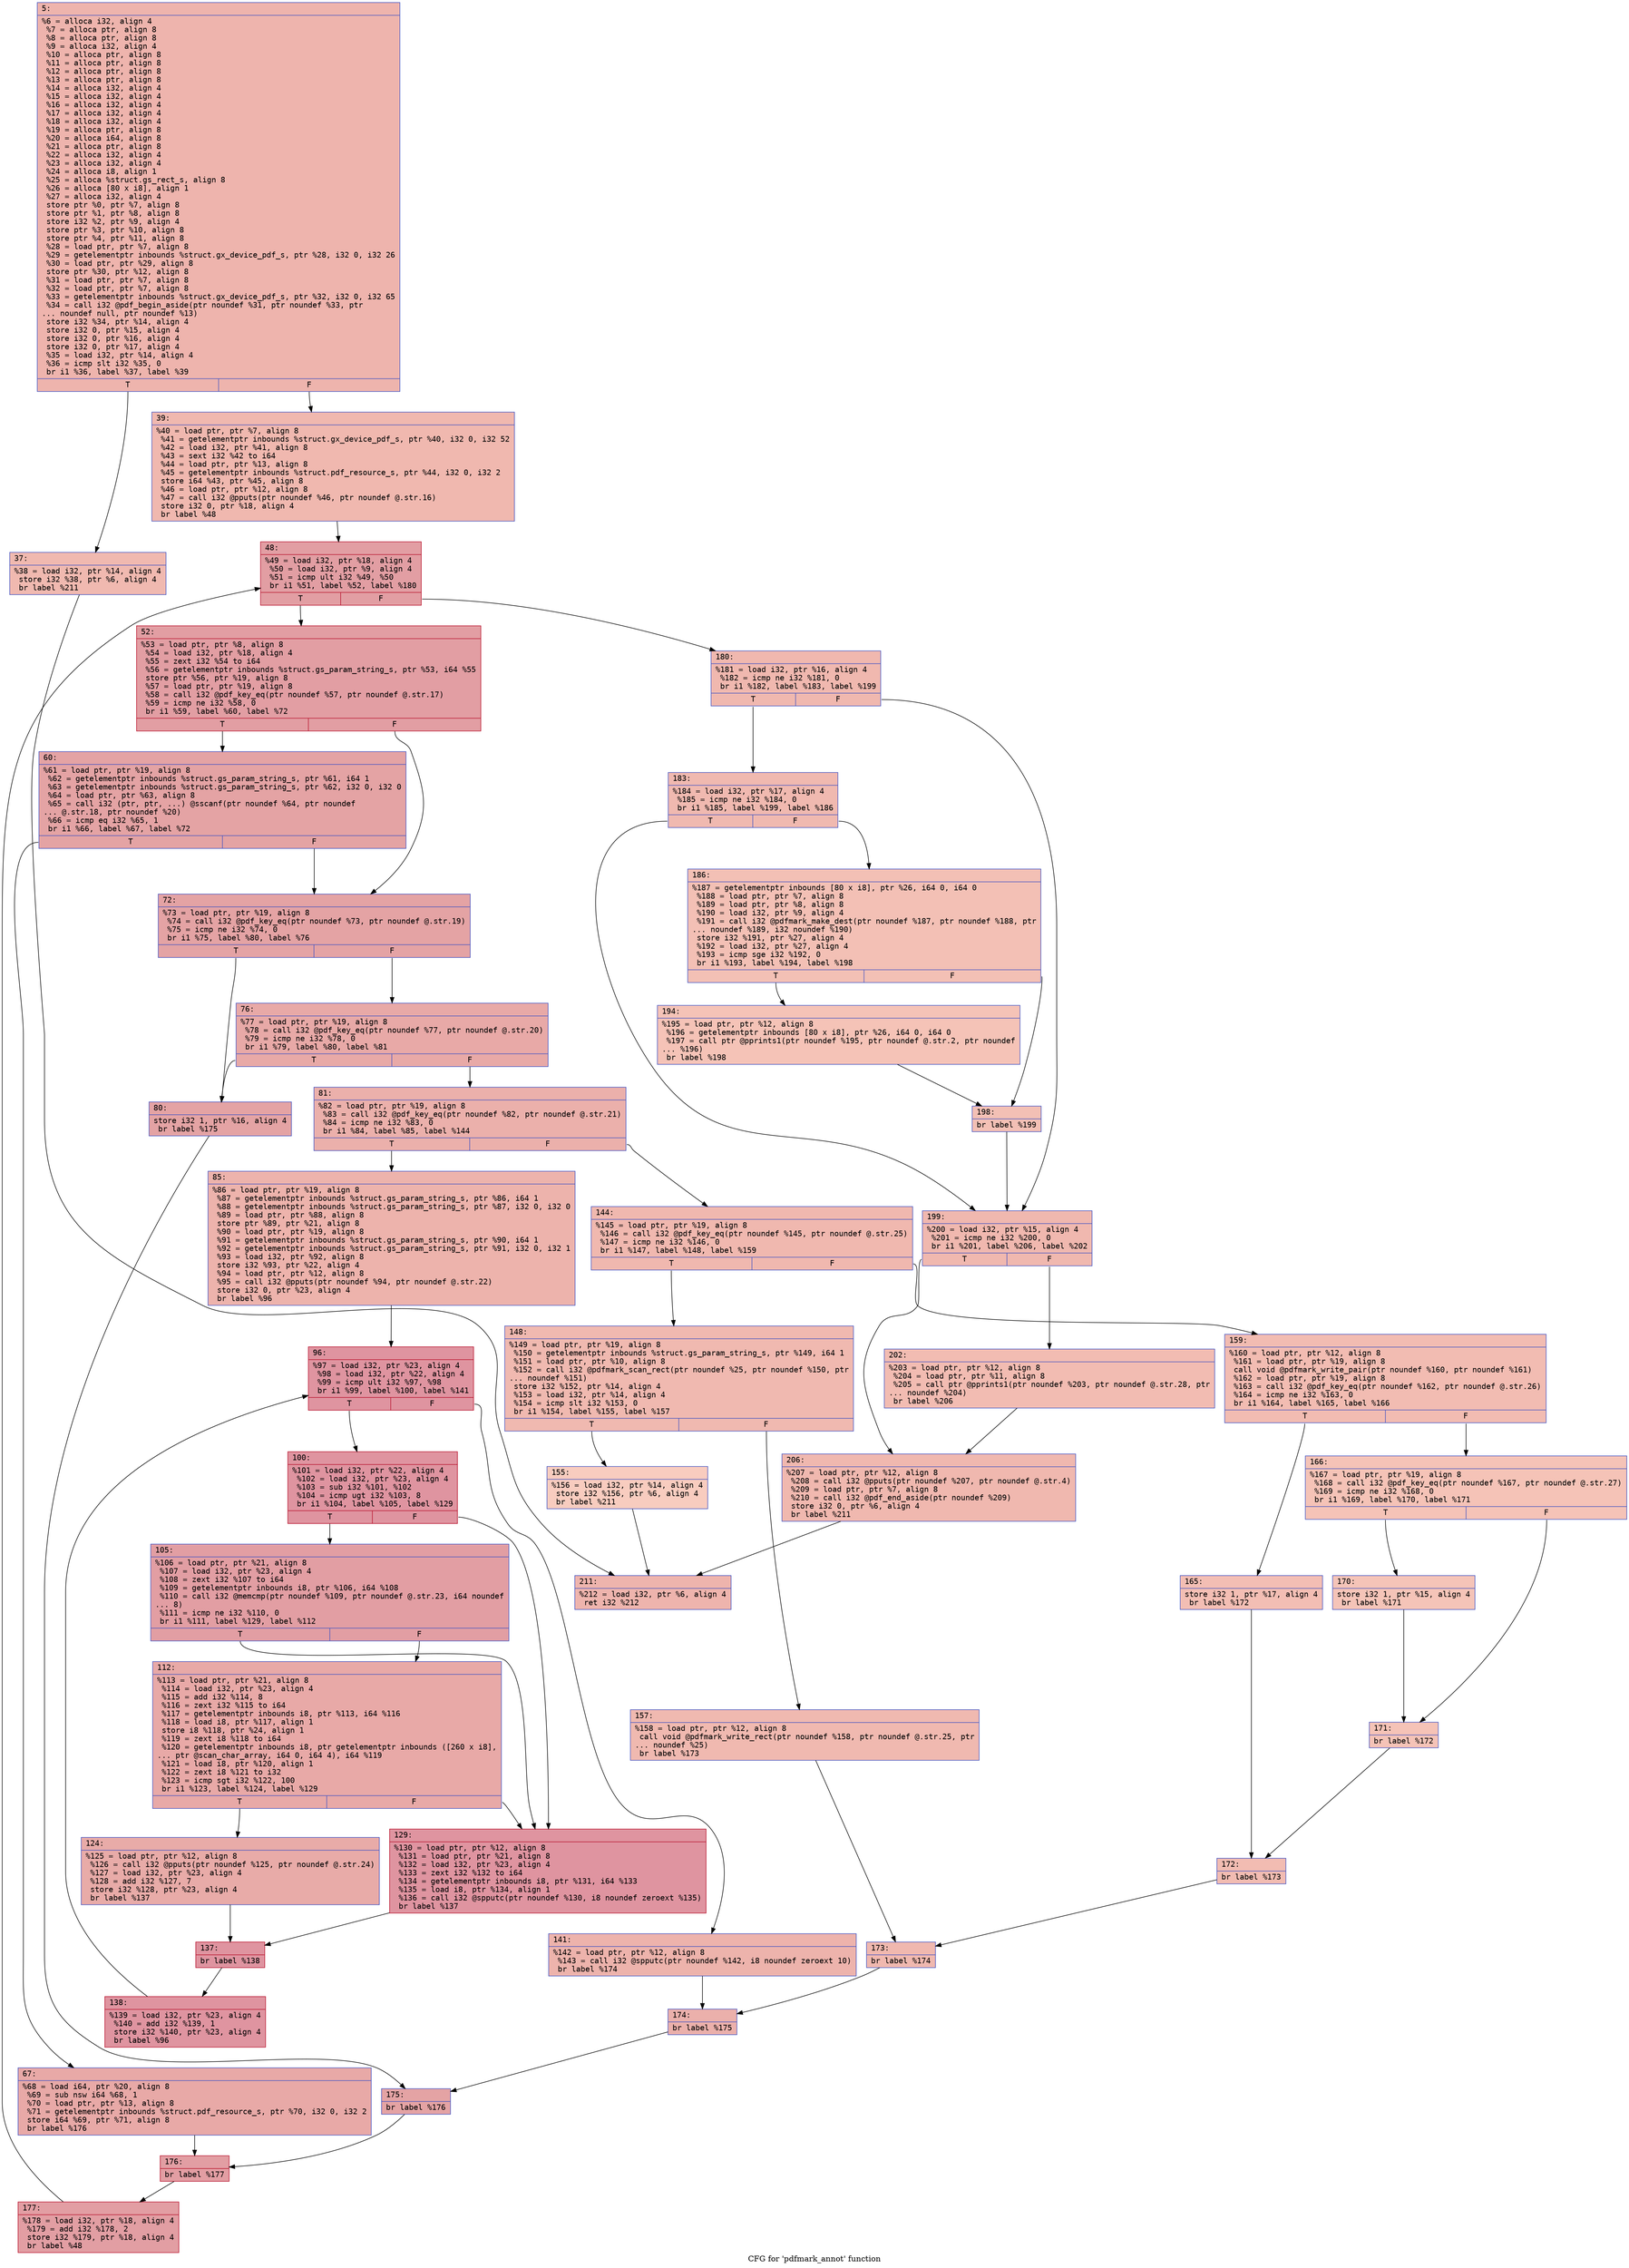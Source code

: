 digraph "CFG for 'pdfmark_annot' function" {
	label="CFG for 'pdfmark_annot' function";

	Node0x600000ff54f0 [shape=record,color="#3d50c3ff", style=filled, fillcolor="#d8564670" fontname="Courier",label="{5:\l|  %6 = alloca i32, align 4\l  %7 = alloca ptr, align 8\l  %8 = alloca ptr, align 8\l  %9 = alloca i32, align 4\l  %10 = alloca ptr, align 8\l  %11 = alloca ptr, align 8\l  %12 = alloca ptr, align 8\l  %13 = alloca ptr, align 8\l  %14 = alloca i32, align 4\l  %15 = alloca i32, align 4\l  %16 = alloca i32, align 4\l  %17 = alloca i32, align 4\l  %18 = alloca i32, align 4\l  %19 = alloca ptr, align 8\l  %20 = alloca i64, align 8\l  %21 = alloca ptr, align 8\l  %22 = alloca i32, align 4\l  %23 = alloca i32, align 4\l  %24 = alloca i8, align 1\l  %25 = alloca %struct.gs_rect_s, align 8\l  %26 = alloca [80 x i8], align 1\l  %27 = alloca i32, align 4\l  store ptr %0, ptr %7, align 8\l  store ptr %1, ptr %8, align 8\l  store i32 %2, ptr %9, align 4\l  store ptr %3, ptr %10, align 8\l  store ptr %4, ptr %11, align 8\l  %28 = load ptr, ptr %7, align 8\l  %29 = getelementptr inbounds %struct.gx_device_pdf_s, ptr %28, i32 0, i32 26\l  %30 = load ptr, ptr %29, align 8\l  store ptr %30, ptr %12, align 8\l  %31 = load ptr, ptr %7, align 8\l  %32 = load ptr, ptr %7, align 8\l  %33 = getelementptr inbounds %struct.gx_device_pdf_s, ptr %32, i32 0, i32 65\l  %34 = call i32 @pdf_begin_aside(ptr noundef %31, ptr noundef %33, ptr\l... noundef null, ptr noundef %13)\l  store i32 %34, ptr %14, align 4\l  store i32 0, ptr %15, align 4\l  store i32 0, ptr %16, align 4\l  store i32 0, ptr %17, align 4\l  %35 = load i32, ptr %14, align 4\l  %36 = icmp slt i32 %35, 0\l  br i1 %36, label %37, label %39\l|{<s0>T|<s1>F}}"];
	Node0x600000ff54f0:s0 -> Node0x600000ff5540[tooltip="5 -> 37\nProbability 37.50%" ];
	Node0x600000ff54f0:s1 -> Node0x600000ff5590[tooltip="5 -> 39\nProbability 62.50%" ];
	Node0x600000ff5540 [shape=record,color="#3d50c3ff", style=filled, fillcolor="#de614d70" fontname="Courier",label="{37:\l|  %38 = load i32, ptr %14, align 4\l  store i32 %38, ptr %6, align 4\l  br label %211\l}"];
	Node0x600000ff5540 -> Node0x600000ff62b0[tooltip="37 -> 211\nProbability 100.00%" ];
	Node0x600000ff5590 [shape=record,color="#3d50c3ff", style=filled, fillcolor="#dc5d4a70" fontname="Courier",label="{39:\l|  %40 = load ptr, ptr %7, align 8\l  %41 = getelementptr inbounds %struct.gx_device_pdf_s, ptr %40, i32 0, i32 52\l  %42 = load i32, ptr %41, align 8\l  %43 = sext i32 %42 to i64\l  %44 = load ptr, ptr %13, align 8\l  %45 = getelementptr inbounds %struct.pdf_resource_s, ptr %44, i32 0, i32 2\l  store i64 %43, ptr %45, align 8\l  %46 = load ptr, ptr %12, align 8\l  %47 = call i32 @pputs(ptr noundef %46, ptr noundef @.str.16)\l  store i32 0, ptr %18, align 4\l  br label %48\l}"];
	Node0x600000ff5590 -> Node0x600000ff55e0[tooltip="39 -> 48\nProbability 100.00%" ];
	Node0x600000ff55e0 [shape=record,color="#b70d28ff", style=filled, fillcolor="#be242e70" fontname="Courier",label="{48:\l|  %49 = load i32, ptr %18, align 4\l  %50 = load i32, ptr %9, align 4\l  %51 = icmp ult i32 %49, %50\l  br i1 %51, label %52, label %180\l|{<s0>T|<s1>F}}"];
	Node0x600000ff55e0:s0 -> Node0x600000ff5630[tooltip="48 -> 52\nProbability 96.88%" ];
	Node0x600000ff55e0:s1 -> Node0x600000ff6030[tooltip="48 -> 180\nProbability 3.12%" ];
	Node0x600000ff5630 [shape=record,color="#b70d28ff", style=filled, fillcolor="#be242e70" fontname="Courier",label="{52:\l|  %53 = load ptr, ptr %8, align 8\l  %54 = load i32, ptr %18, align 4\l  %55 = zext i32 %54 to i64\l  %56 = getelementptr inbounds %struct.gs_param_string_s, ptr %53, i64 %55\l  store ptr %56, ptr %19, align 8\l  %57 = load ptr, ptr %19, align 8\l  %58 = call i32 @pdf_key_eq(ptr noundef %57, ptr noundef @.str.17)\l  %59 = icmp ne i32 %58, 0\l  br i1 %59, label %60, label %72\l|{<s0>T|<s1>F}}"];
	Node0x600000ff5630:s0 -> Node0x600000ff5680[tooltip="52 -> 60\nProbability 62.50%" ];
	Node0x600000ff5630:s1 -> Node0x600000ff5720[tooltip="52 -> 72\nProbability 37.50%" ];
	Node0x600000ff5680 [shape=record,color="#3d50c3ff", style=filled, fillcolor="#c32e3170" fontname="Courier",label="{60:\l|  %61 = load ptr, ptr %19, align 8\l  %62 = getelementptr inbounds %struct.gs_param_string_s, ptr %61, i64 1\l  %63 = getelementptr inbounds %struct.gs_param_string_s, ptr %62, i32 0, i32 0\l  %64 = load ptr, ptr %63, align 8\l  %65 = call i32 (ptr, ptr, ...) @sscanf(ptr noundef %64, ptr noundef\l... @.str.18, ptr noundef %20)\l  %66 = icmp eq i32 %65, 1\l  br i1 %66, label %67, label %72\l|{<s0>T|<s1>F}}"];
	Node0x600000ff5680:s0 -> Node0x600000ff56d0[tooltip="60 -> 67\nProbability 50.00%" ];
	Node0x600000ff5680:s1 -> Node0x600000ff5720[tooltip="60 -> 72\nProbability 50.00%" ];
	Node0x600000ff56d0 [shape=record,color="#3d50c3ff", style=filled, fillcolor="#ca3b3770" fontname="Courier",label="{67:\l|  %68 = load i64, ptr %20, align 8\l  %69 = sub nsw i64 %68, 1\l  %70 = load ptr, ptr %13, align 8\l  %71 = getelementptr inbounds %struct.pdf_resource_s, ptr %70, i32 0, i32 2\l  store i64 %69, ptr %71, align 8\l  br label %176\l}"];
	Node0x600000ff56d0 -> Node0x600000ff5f90[tooltip="67 -> 176\nProbability 100.00%" ];
	Node0x600000ff5720 [shape=record,color="#3d50c3ff", style=filled, fillcolor="#c32e3170" fontname="Courier",label="{72:\l|  %73 = load ptr, ptr %19, align 8\l  %74 = call i32 @pdf_key_eq(ptr noundef %73, ptr noundef @.str.19)\l  %75 = icmp ne i32 %74, 0\l  br i1 %75, label %80, label %76\l|{<s0>T|<s1>F}}"];
	Node0x600000ff5720:s0 -> Node0x600000ff57c0[tooltip="72 -> 80\nProbability 62.50%" ];
	Node0x600000ff5720:s1 -> Node0x600000ff5770[tooltip="72 -> 76\nProbability 37.50%" ];
	Node0x600000ff5770 [shape=record,color="#3d50c3ff", style=filled, fillcolor="#ca3b3770" fontname="Courier",label="{76:\l|  %77 = load ptr, ptr %19, align 8\l  %78 = call i32 @pdf_key_eq(ptr noundef %77, ptr noundef @.str.20)\l  %79 = icmp ne i32 %78, 0\l  br i1 %79, label %80, label %81\l|{<s0>T|<s1>F}}"];
	Node0x600000ff5770:s0 -> Node0x600000ff57c0[tooltip="76 -> 80\nProbability 62.50%" ];
	Node0x600000ff5770:s1 -> Node0x600000ff5810[tooltip="76 -> 81\nProbability 37.50%" ];
	Node0x600000ff57c0 [shape=record,color="#3d50c3ff", style=filled, fillcolor="#c32e3170" fontname="Courier",label="{80:\l|  store i32 1, ptr %16, align 4\l  br label %175\l}"];
	Node0x600000ff57c0 -> Node0x600000ff5f40[tooltip="80 -> 175\nProbability 100.00%" ];
	Node0x600000ff5810 [shape=record,color="#3d50c3ff", style=filled, fillcolor="#d24b4070" fontname="Courier",label="{81:\l|  %82 = load ptr, ptr %19, align 8\l  %83 = call i32 @pdf_key_eq(ptr noundef %82, ptr noundef @.str.21)\l  %84 = icmp ne i32 %83, 0\l  br i1 %84, label %85, label %144\l|{<s0>T|<s1>F}}"];
	Node0x600000ff5810:s0 -> Node0x600000ff5860[tooltip="81 -> 85\nProbability 62.50%" ];
	Node0x600000ff5810:s1 -> Node0x600000ff5b80[tooltip="81 -> 144\nProbability 37.50%" ];
	Node0x600000ff5860 [shape=record,color="#3d50c3ff", style=filled, fillcolor="#d6524470" fontname="Courier",label="{85:\l|  %86 = load ptr, ptr %19, align 8\l  %87 = getelementptr inbounds %struct.gs_param_string_s, ptr %86, i64 1\l  %88 = getelementptr inbounds %struct.gs_param_string_s, ptr %87, i32 0, i32 0\l  %89 = load ptr, ptr %88, align 8\l  store ptr %89, ptr %21, align 8\l  %90 = load ptr, ptr %19, align 8\l  %91 = getelementptr inbounds %struct.gs_param_string_s, ptr %90, i64 1\l  %92 = getelementptr inbounds %struct.gs_param_string_s, ptr %91, i32 0, i32 1\l  %93 = load i32, ptr %92, align 8\l  store i32 %93, ptr %22, align 4\l  %94 = load ptr, ptr %12, align 8\l  %95 = call i32 @pputs(ptr noundef %94, ptr noundef @.str.22)\l  store i32 0, ptr %23, align 4\l  br label %96\l}"];
	Node0x600000ff5860 -> Node0x600000ff58b0[tooltip="85 -> 96\nProbability 100.00%" ];
	Node0x600000ff58b0 [shape=record,color="#b70d28ff", style=filled, fillcolor="#b70d2870" fontname="Courier",label="{96:\l|  %97 = load i32, ptr %23, align 4\l  %98 = load i32, ptr %22, align 4\l  %99 = icmp ult i32 %97, %98\l  br i1 %99, label %100, label %141\l|{<s0>T|<s1>F}}"];
	Node0x600000ff58b0:s0 -> Node0x600000ff5900[tooltip="96 -> 100\nProbability 96.88%" ];
	Node0x600000ff58b0:s1 -> Node0x600000ff5b30[tooltip="96 -> 141\nProbability 3.12%" ];
	Node0x600000ff5900 [shape=record,color="#b70d28ff", style=filled, fillcolor="#b70d2870" fontname="Courier",label="{100:\l|  %101 = load i32, ptr %22, align 4\l  %102 = load i32, ptr %23, align 4\l  %103 = sub i32 %101, %102\l  %104 = icmp ugt i32 %103, 8\l  br i1 %104, label %105, label %129\l|{<s0>T|<s1>F}}"];
	Node0x600000ff5900:s0 -> Node0x600000ff5950[tooltip="100 -> 105\nProbability 50.00%" ];
	Node0x600000ff5900:s1 -> Node0x600000ff5a40[tooltip="100 -> 129\nProbability 50.00%" ];
	Node0x600000ff5950 [shape=record,color="#3d50c3ff", style=filled, fillcolor="#be242e70" fontname="Courier",label="{105:\l|  %106 = load ptr, ptr %21, align 8\l  %107 = load i32, ptr %23, align 4\l  %108 = zext i32 %107 to i64\l  %109 = getelementptr inbounds i8, ptr %106, i64 %108\l  %110 = call i32 @memcmp(ptr noundef %109, ptr noundef @.str.23, i64 noundef\l... 8)\l  %111 = icmp ne i32 %110, 0\l  br i1 %111, label %129, label %112\l|{<s0>T|<s1>F}}"];
	Node0x600000ff5950:s0 -> Node0x600000ff5a40[tooltip="105 -> 129\nProbability 62.50%" ];
	Node0x600000ff5950:s1 -> Node0x600000ff59a0[tooltip="105 -> 112\nProbability 37.50%" ];
	Node0x600000ff59a0 [shape=record,color="#3d50c3ff", style=filled, fillcolor="#ca3b3770" fontname="Courier",label="{112:\l|  %113 = load ptr, ptr %21, align 8\l  %114 = load i32, ptr %23, align 4\l  %115 = add i32 %114, 8\l  %116 = zext i32 %115 to i64\l  %117 = getelementptr inbounds i8, ptr %113, i64 %116\l  %118 = load i8, ptr %117, align 1\l  store i8 %118, ptr %24, align 1\l  %119 = zext i8 %118 to i64\l  %120 = getelementptr inbounds i8, ptr getelementptr inbounds ([260 x i8],\l... ptr @scan_char_array, i64 0, i64 4), i64 %119\l  %121 = load i8, ptr %120, align 1\l  %122 = zext i8 %121 to i32\l  %123 = icmp sgt i32 %122, 100\l  br i1 %123, label %124, label %129\l|{<s0>T|<s1>F}}"];
	Node0x600000ff59a0:s0 -> Node0x600000ff59f0[tooltip="112 -> 124\nProbability 50.00%" ];
	Node0x600000ff59a0:s1 -> Node0x600000ff5a40[tooltip="112 -> 129\nProbability 50.00%" ];
	Node0x600000ff59f0 [shape=record,color="#3d50c3ff", style=filled, fillcolor="#cc403a70" fontname="Courier",label="{124:\l|  %125 = load ptr, ptr %12, align 8\l  %126 = call i32 @pputs(ptr noundef %125, ptr noundef @.str.24)\l  %127 = load i32, ptr %23, align 4\l  %128 = add i32 %127, 7\l  store i32 %128, ptr %23, align 4\l  br label %137\l}"];
	Node0x600000ff59f0 -> Node0x600000ff5a90[tooltip="124 -> 137\nProbability 100.00%" ];
	Node0x600000ff5a40 [shape=record,color="#b70d28ff", style=filled, fillcolor="#b70d2870" fontname="Courier",label="{129:\l|  %130 = load ptr, ptr %12, align 8\l  %131 = load ptr, ptr %21, align 8\l  %132 = load i32, ptr %23, align 4\l  %133 = zext i32 %132 to i64\l  %134 = getelementptr inbounds i8, ptr %131, i64 %133\l  %135 = load i8, ptr %134, align 1\l  %136 = call i32 @spputc(ptr noundef %130, i8 noundef zeroext %135)\l  br label %137\l}"];
	Node0x600000ff5a40 -> Node0x600000ff5a90[tooltip="129 -> 137\nProbability 100.00%" ];
	Node0x600000ff5a90 [shape=record,color="#b70d28ff", style=filled, fillcolor="#b70d2870" fontname="Courier",label="{137:\l|  br label %138\l}"];
	Node0x600000ff5a90 -> Node0x600000ff5ae0[tooltip="137 -> 138\nProbability 100.00%" ];
	Node0x600000ff5ae0 [shape=record,color="#b70d28ff", style=filled, fillcolor="#b70d2870" fontname="Courier",label="{138:\l|  %139 = load i32, ptr %23, align 4\l  %140 = add i32 %139, 1\l  store i32 %140, ptr %23, align 4\l  br label %96\l}"];
	Node0x600000ff5ae0 -> Node0x600000ff58b0[tooltip="138 -> 96\nProbability 100.00%" ];
	Node0x600000ff5b30 [shape=record,color="#3d50c3ff", style=filled, fillcolor="#d6524470" fontname="Courier",label="{141:\l|  %142 = load ptr, ptr %12, align 8\l  %143 = call i32 @spputc(ptr noundef %142, i8 noundef zeroext 10)\l  br label %174\l}"];
	Node0x600000ff5b30 -> Node0x600000ff5ef0[tooltip="141 -> 174\nProbability 100.00%" ];
	Node0x600000ff5b80 [shape=record,color="#3d50c3ff", style=filled, fillcolor="#dc5d4a70" fontname="Courier",label="{144:\l|  %145 = load ptr, ptr %19, align 8\l  %146 = call i32 @pdf_key_eq(ptr noundef %145, ptr noundef @.str.25)\l  %147 = icmp ne i32 %146, 0\l  br i1 %147, label %148, label %159\l|{<s0>T|<s1>F}}"];
	Node0x600000ff5b80:s0 -> Node0x600000ff5bd0[tooltip="144 -> 148\nProbability 62.50%" ];
	Node0x600000ff5b80:s1 -> Node0x600000ff5cc0[tooltip="144 -> 159\nProbability 37.50%" ];
	Node0x600000ff5bd0 [shape=record,color="#3d50c3ff", style=filled, fillcolor="#de614d70" fontname="Courier",label="{148:\l|  %149 = load ptr, ptr %19, align 8\l  %150 = getelementptr inbounds %struct.gs_param_string_s, ptr %149, i64 1\l  %151 = load ptr, ptr %10, align 8\l  %152 = call i32 @pdfmark_scan_rect(ptr noundef %25, ptr noundef %150, ptr\l... noundef %151)\l  store i32 %152, ptr %14, align 4\l  %153 = load i32, ptr %14, align 4\l  %154 = icmp slt i32 %153, 0\l  br i1 %154, label %155, label %157\l|{<s0>T|<s1>F}}"];
	Node0x600000ff5bd0:s0 -> Node0x600000ff5c20[tooltip="148 -> 155\nProbability 3.12%" ];
	Node0x600000ff5bd0:s1 -> Node0x600000ff5c70[tooltip="148 -> 157\nProbability 96.88%" ];
	Node0x600000ff5c20 [shape=record,color="#3d50c3ff", style=filled, fillcolor="#f08b6e70" fontname="Courier",label="{155:\l|  %156 = load i32, ptr %14, align 4\l  store i32 %156, ptr %6, align 4\l  br label %211\l}"];
	Node0x600000ff5c20 -> Node0x600000ff62b0[tooltip="155 -> 211\nProbability 100.00%" ];
	Node0x600000ff5c70 [shape=record,color="#3d50c3ff", style=filled, fillcolor="#de614d70" fontname="Courier",label="{157:\l|  %158 = load ptr, ptr %12, align 8\l  call void @pdfmark_write_rect(ptr noundef %158, ptr noundef @.str.25, ptr\l... noundef %25)\l  br label %173\l}"];
	Node0x600000ff5c70 -> Node0x600000ff5ea0[tooltip="157 -> 173\nProbability 100.00%" ];
	Node0x600000ff5cc0 [shape=record,color="#3d50c3ff", style=filled, fillcolor="#e1675170" fontname="Courier",label="{159:\l|  %160 = load ptr, ptr %12, align 8\l  %161 = load ptr, ptr %19, align 8\l  call void @pdfmark_write_pair(ptr noundef %160, ptr noundef %161)\l  %162 = load ptr, ptr %19, align 8\l  %163 = call i32 @pdf_key_eq(ptr noundef %162, ptr noundef @.str.26)\l  %164 = icmp ne i32 %163, 0\l  br i1 %164, label %165, label %166\l|{<s0>T|<s1>F}}"];
	Node0x600000ff5cc0:s0 -> Node0x600000ff5d10[tooltip="159 -> 165\nProbability 62.50%" ];
	Node0x600000ff5cc0:s1 -> Node0x600000ff5d60[tooltip="159 -> 166\nProbability 37.50%" ];
	Node0x600000ff5d10 [shape=record,color="#3d50c3ff", style=filled, fillcolor="#e36c5570" fontname="Courier",label="{165:\l|  store i32 1, ptr %17, align 4\l  br label %172\l}"];
	Node0x600000ff5d10 -> Node0x600000ff5e50[tooltip="165 -> 172\nProbability 100.00%" ];
	Node0x600000ff5d60 [shape=record,color="#3d50c3ff", style=filled, fillcolor="#e8765c70" fontname="Courier",label="{166:\l|  %167 = load ptr, ptr %19, align 8\l  %168 = call i32 @pdf_key_eq(ptr noundef %167, ptr noundef @.str.27)\l  %169 = icmp ne i32 %168, 0\l  br i1 %169, label %170, label %171\l|{<s0>T|<s1>F}}"];
	Node0x600000ff5d60:s0 -> Node0x600000ff5db0[tooltip="166 -> 170\nProbability 62.50%" ];
	Node0x600000ff5d60:s1 -> Node0x600000ff5e00[tooltip="166 -> 171\nProbability 37.50%" ];
	Node0x600000ff5db0 [shape=record,color="#3d50c3ff", style=filled, fillcolor="#e97a5f70" fontname="Courier",label="{170:\l|  store i32 1, ptr %15, align 4\l  br label %171\l}"];
	Node0x600000ff5db0 -> Node0x600000ff5e00[tooltip="170 -> 171\nProbability 100.00%" ];
	Node0x600000ff5e00 [shape=record,color="#3d50c3ff", style=filled, fillcolor="#e8765c70" fontname="Courier",label="{171:\l|  br label %172\l}"];
	Node0x600000ff5e00 -> Node0x600000ff5e50[tooltip="171 -> 172\nProbability 100.00%" ];
	Node0x600000ff5e50 [shape=record,color="#3d50c3ff", style=filled, fillcolor="#e1675170" fontname="Courier",label="{172:\l|  br label %173\l}"];
	Node0x600000ff5e50 -> Node0x600000ff5ea0[tooltip="172 -> 173\nProbability 100.00%" ];
	Node0x600000ff5ea0 [shape=record,color="#3d50c3ff", style=filled, fillcolor="#dc5d4a70" fontname="Courier",label="{173:\l|  br label %174\l}"];
	Node0x600000ff5ea0 -> Node0x600000ff5ef0[tooltip="173 -> 174\nProbability 100.00%" ];
	Node0x600000ff5ef0 [shape=record,color="#3d50c3ff", style=filled, fillcolor="#d24b4070" fontname="Courier",label="{174:\l|  br label %175\l}"];
	Node0x600000ff5ef0 -> Node0x600000ff5f40[tooltip="174 -> 175\nProbability 100.00%" ];
	Node0x600000ff5f40 [shape=record,color="#3d50c3ff", style=filled, fillcolor="#c32e3170" fontname="Courier",label="{175:\l|  br label %176\l}"];
	Node0x600000ff5f40 -> Node0x600000ff5f90[tooltip="175 -> 176\nProbability 100.00%" ];
	Node0x600000ff5f90 [shape=record,color="#b70d28ff", style=filled, fillcolor="#be242e70" fontname="Courier",label="{176:\l|  br label %177\l}"];
	Node0x600000ff5f90 -> Node0x600000ff5fe0[tooltip="176 -> 177\nProbability 100.00%" ];
	Node0x600000ff5fe0 [shape=record,color="#b70d28ff", style=filled, fillcolor="#be242e70" fontname="Courier",label="{177:\l|  %178 = load i32, ptr %18, align 4\l  %179 = add i32 %178, 2\l  store i32 %179, ptr %18, align 4\l  br label %48\l}"];
	Node0x600000ff5fe0 -> Node0x600000ff55e0[tooltip="177 -> 48\nProbability 100.00%" ];
	Node0x600000ff6030 [shape=record,color="#3d50c3ff", style=filled, fillcolor="#dc5d4a70" fontname="Courier",label="{180:\l|  %181 = load i32, ptr %16, align 4\l  %182 = icmp ne i32 %181, 0\l  br i1 %182, label %183, label %199\l|{<s0>T|<s1>F}}"];
	Node0x600000ff6030:s0 -> Node0x600000ff6080[tooltip="180 -> 183\nProbability 62.50%" ];
	Node0x600000ff6030:s1 -> Node0x600000ff61c0[tooltip="180 -> 199\nProbability 37.50%" ];
	Node0x600000ff6080 [shape=record,color="#3d50c3ff", style=filled, fillcolor="#de614d70" fontname="Courier",label="{183:\l|  %184 = load i32, ptr %17, align 4\l  %185 = icmp ne i32 %184, 0\l  br i1 %185, label %199, label %186\l|{<s0>T|<s1>F}}"];
	Node0x600000ff6080:s0 -> Node0x600000ff61c0[tooltip="183 -> 199\nProbability 62.50%" ];
	Node0x600000ff6080:s1 -> Node0x600000ff60d0[tooltip="183 -> 186\nProbability 37.50%" ];
	Node0x600000ff60d0 [shape=record,color="#3d50c3ff", style=filled, fillcolor="#e5705870" fontname="Courier",label="{186:\l|  %187 = getelementptr inbounds [80 x i8], ptr %26, i64 0, i64 0\l  %188 = load ptr, ptr %7, align 8\l  %189 = load ptr, ptr %8, align 8\l  %190 = load i32, ptr %9, align 4\l  %191 = call i32 @pdfmark_make_dest(ptr noundef %187, ptr noundef %188, ptr\l... noundef %189, i32 noundef %190)\l  store i32 %191, ptr %27, align 4\l  %192 = load i32, ptr %27, align 4\l  %193 = icmp sge i32 %192, 0\l  br i1 %193, label %194, label %198\l|{<s0>T|<s1>F}}"];
	Node0x600000ff60d0:s0 -> Node0x600000ff6120[tooltip="186 -> 194\nProbability 50.00%" ];
	Node0x600000ff60d0:s1 -> Node0x600000ff6170[tooltip="186 -> 198\nProbability 50.00%" ];
	Node0x600000ff6120 [shape=record,color="#3d50c3ff", style=filled, fillcolor="#e8765c70" fontname="Courier",label="{194:\l|  %195 = load ptr, ptr %12, align 8\l  %196 = getelementptr inbounds [80 x i8], ptr %26, i64 0, i64 0\l  %197 = call ptr @pprints1(ptr noundef %195, ptr noundef @.str.2, ptr noundef\l... %196)\l  br label %198\l}"];
	Node0x600000ff6120 -> Node0x600000ff6170[tooltip="194 -> 198\nProbability 100.00%" ];
	Node0x600000ff6170 [shape=record,color="#3d50c3ff", style=filled, fillcolor="#e5705870" fontname="Courier",label="{198:\l|  br label %199\l}"];
	Node0x600000ff6170 -> Node0x600000ff61c0[tooltip="198 -> 199\nProbability 100.00%" ];
	Node0x600000ff61c0 [shape=record,color="#3d50c3ff", style=filled, fillcolor="#dc5d4a70" fontname="Courier",label="{199:\l|  %200 = load i32, ptr %15, align 4\l  %201 = icmp ne i32 %200, 0\l  br i1 %201, label %206, label %202\l|{<s0>T|<s1>F}}"];
	Node0x600000ff61c0:s0 -> Node0x600000ff6260[tooltip="199 -> 206\nProbability 62.50%" ];
	Node0x600000ff61c0:s1 -> Node0x600000ff6210[tooltip="199 -> 202\nProbability 37.50%" ];
	Node0x600000ff6210 [shape=record,color="#3d50c3ff", style=filled, fillcolor="#e1675170" fontname="Courier",label="{202:\l|  %203 = load ptr, ptr %12, align 8\l  %204 = load ptr, ptr %11, align 8\l  %205 = call ptr @pprints1(ptr noundef %203, ptr noundef @.str.28, ptr\l... noundef %204)\l  br label %206\l}"];
	Node0x600000ff6210 -> Node0x600000ff6260[tooltip="202 -> 206\nProbability 100.00%" ];
	Node0x600000ff6260 [shape=record,color="#3d50c3ff", style=filled, fillcolor="#dc5d4a70" fontname="Courier",label="{206:\l|  %207 = load ptr, ptr %12, align 8\l  %208 = call i32 @pputs(ptr noundef %207, ptr noundef @.str.4)\l  %209 = load ptr, ptr %7, align 8\l  %210 = call i32 @pdf_end_aside(ptr noundef %209)\l  store i32 0, ptr %6, align 4\l  br label %211\l}"];
	Node0x600000ff6260 -> Node0x600000ff62b0[tooltip="206 -> 211\nProbability 100.00%" ];
	Node0x600000ff62b0 [shape=record,color="#3d50c3ff", style=filled, fillcolor="#d8564670" fontname="Courier",label="{211:\l|  %212 = load i32, ptr %6, align 4\l  ret i32 %212\l}"];
}
